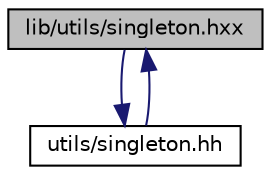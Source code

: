 digraph "lib/utils/singleton.hxx"
{
  edge [fontname="Helvetica",fontsize="10",labelfontname="Helvetica",labelfontsize="10"];
  node [fontname="Helvetica",fontsize="10",shape=record];
  Node0 [label="lib/utils/singleton.hxx",height=0.2,width=0.4,color="black", fillcolor="grey75", style="filled", fontcolor="black"];
  Node0 -> Node1 [color="midnightblue",fontsize="10",style="solid",fontname="Helvetica"];
  Node1 [label="utils/singleton.hh",height=0.2,width=0.4,color="black", fillcolor="white", style="filled",URL="$singleton_8hh.html"];
  Node1 -> Node0 [color="midnightblue",fontsize="10",style="solid",fontname="Helvetica"];
}
